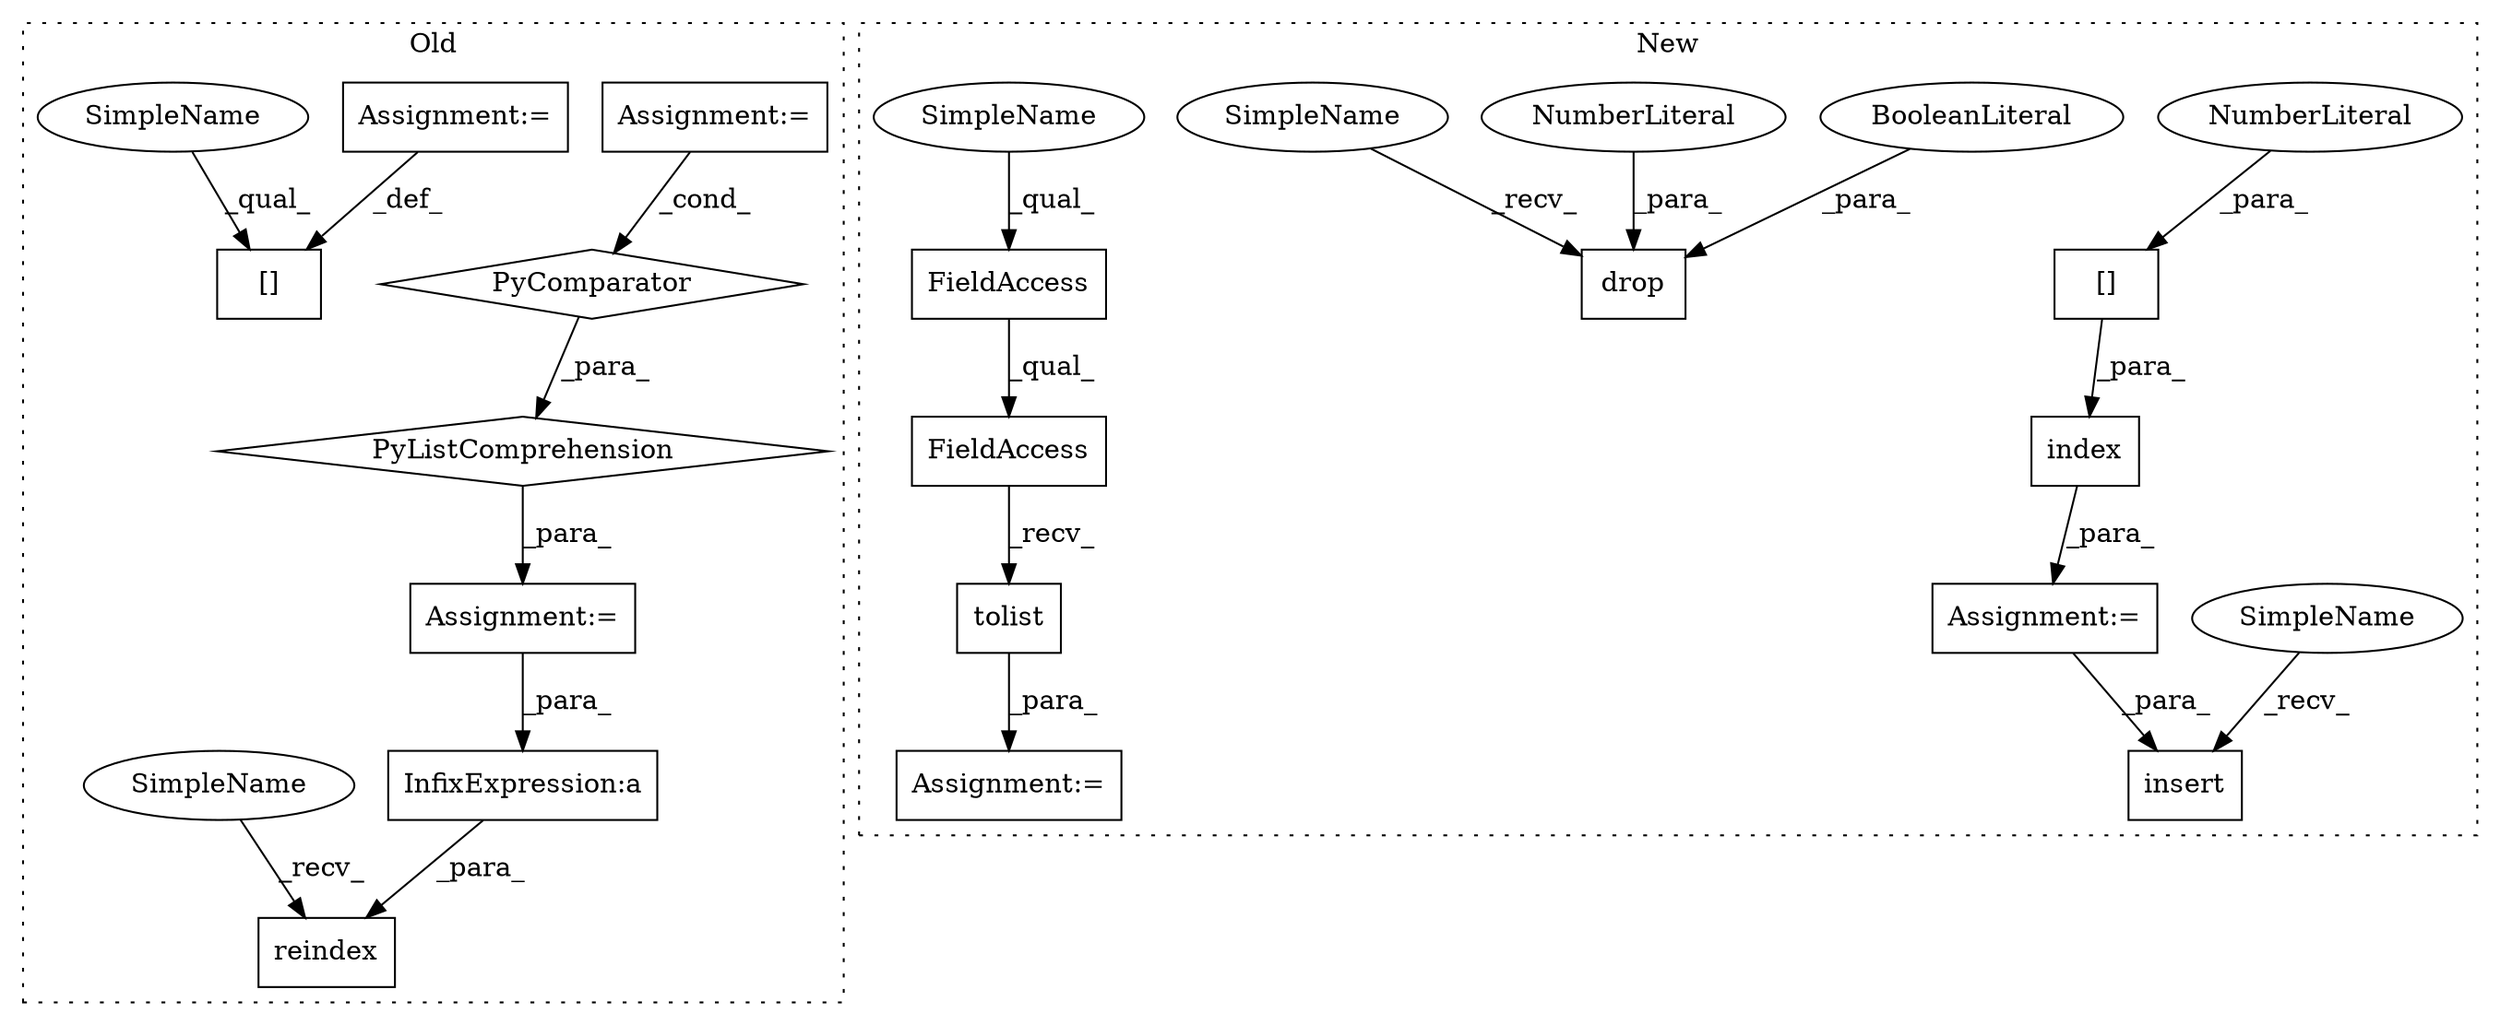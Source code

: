 digraph G {
subgraph cluster0 {
1 [label="[]" a="2" s="8394,8399" l="2,1" shape="box"];
3 [label="Assignment:=" a="7" s="8400" l="1" shape="box"];
7 [label="reindex" a="32" s="8610,8635" l="8,1" shape="box"];
8 [label="InfixExpression:a" a="27" s="8627" l="3" shape="box"];
13 [label="PyComparator" a="113" s="8542" l="50" shape="diamond"];
17 [label="Assignment:=" a="7" s="8460" l="14" shape="box"];
18 [label="Assignment:=" a="7" s="8542" l="50" shape="box"];
20 [label="PyListComprehension" a="109" s="8474" l="126" shape="diamond"];
21 [label="SimpleName" a="42" s="8608" l="1" shape="ellipse"];
22 [label="SimpleName" a="42" s="8394" l="1" shape="ellipse"];
label = "Old";
style="dotted";
}
subgraph cluster1 {
2 [label="insert" a="32" s="8467,8531" l="7,1" shape="box"];
4 [label="Assignment:=" a="7" s="8007" l="1" shape="box"];
5 [label="drop" a="32" s="8542,8562" l="5,1" shape="box"];
6 [label="NumberLiteral" a="34" s="8556" l="1" shape="ellipse"];
9 [label="index" a="32" s="8017,8034" l="6,1" shape="box"];
10 [label="[]" a="2" s="8023,8033" l="9,1" shape="box"];
11 [label="NumberLiteral" a="34" s="8032" l="1" shape="ellipse"];
12 [label="BooleanLiteral" a="9" s="8558" l="4" shape="ellipse"];
14 [label="FieldAccess" a="22" s="8580" l="9" shape="box"];
15 [label="FieldAccess" a="22" s="8580" l="16" shape="box"];
16 [label="tolist" a="32" s="8597" l="8" shape="box"];
19 [label="Assignment:=" a="7" s="8579" l="1" shape="box"];
23 [label="SimpleName" a="42" s="8465" l="1" shape="ellipse"];
24 [label="SimpleName" a="42" s="8540" l="1" shape="ellipse"];
25 [label="SimpleName" a="42" s="8580" l="1" shape="ellipse"];
label = "New";
style="dotted";
}
3 -> 1 [label="_def_"];
4 -> 2 [label="_para_"];
6 -> 5 [label="_para_"];
8 -> 7 [label="_para_"];
9 -> 4 [label="_para_"];
10 -> 9 [label="_para_"];
11 -> 10 [label="_para_"];
12 -> 5 [label="_para_"];
13 -> 20 [label="_para_"];
14 -> 15 [label="_qual_"];
15 -> 16 [label="_recv_"];
16 -> 19 [label="_para_"];
17 -> 8 [label="_para_"];
18 -> 13 [label="_cond_"];
20 -> 17 [label="_para_"];
21 -> 7 [label="_recv_"];
22 -> 1 [label="_qual_"];
23 -> 2 [label="_recv_"];
24 -> 5 [label="_recv_"];
25 -> 14 [label="_qual_"];
}
